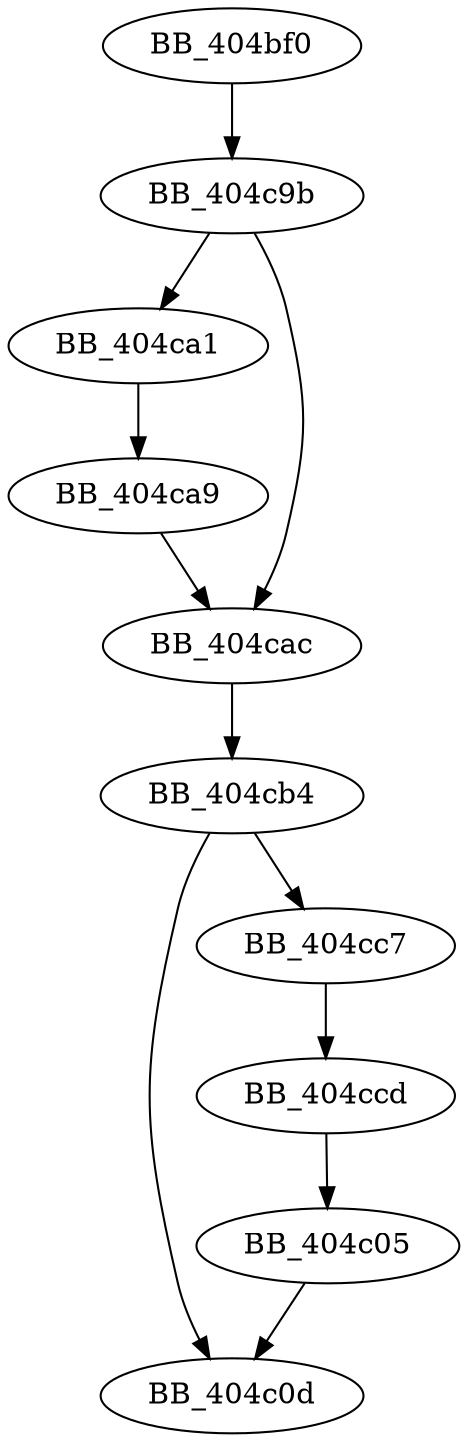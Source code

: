 DiGraph sub_404BF0{
BB_404bf0->BB_404c9b
BB_404c05->BB_404c0d
BB_404c9b->BB_404ca1
BB_404c9b->BB_404cac
BB_404ca1->BB_404ca9
BB_404ca9->BB_404cac
BB_404cac->BB_404cb4
BB_404cb4->BB_404c0d
BB_404cb4->BB_404cc7
BB_404cc7->BB_404ccd
BB_404ccd->BB_404c05
}
